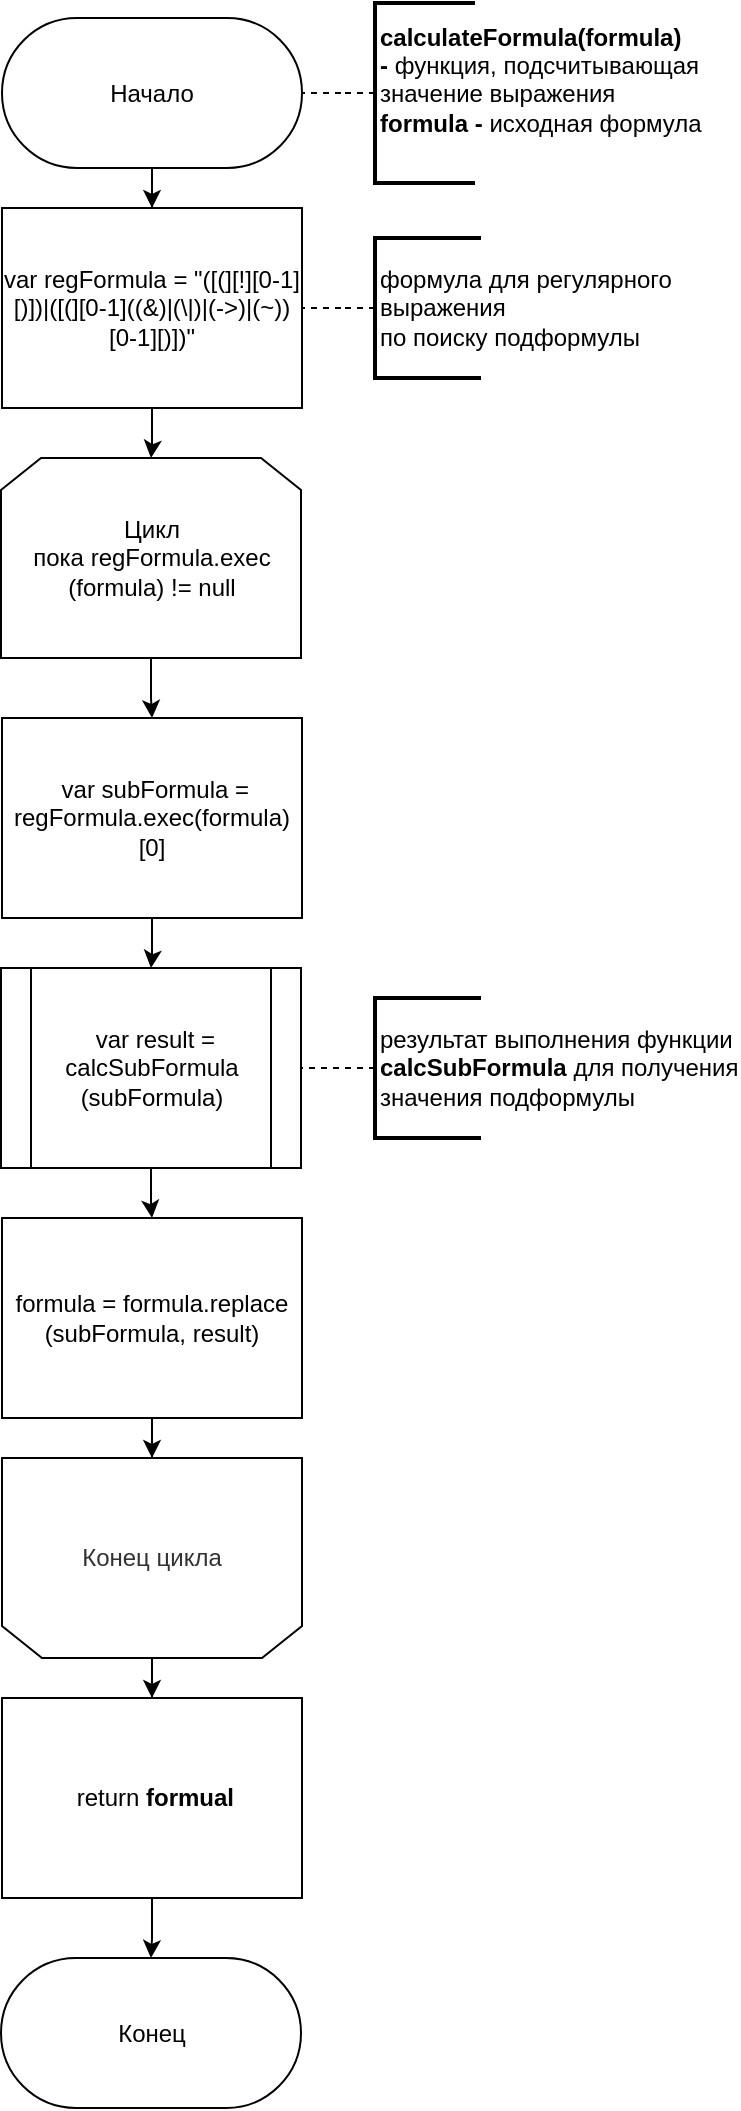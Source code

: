 <mxfile version="13.0.9" type="device"><diagram id="xgMqMEh9xn5HDZmL83U0" name="Страница 1"><mxGraphModel dx="1422" dy="713" grid="1" gridSize="10" guides="1" tooltips="1" connect="1" arrows="1" fold="1" page="1" pageScale="1" pageWidth="827" pageHeight="1169" math="0" shadow="0"><root><mxCell id="0"/><mxCell id="1" parent="0"/><mxCell id="f4tXJMEpHcrY6zIxnSxU-10" value="" style="edgeStyle=orthogonalEdgeStyle;rounded=0;orthogonalLoop=1;jettySize=auto;html=1;" parent="1" source="f4tXJMEpHcrY6zIxnSxU-4" target="f4tXJMEpHcrY6zIxnSxU-9" edge="1"><mxGeometry relative="1" as="geometry"/></mxCell><mxCell id="f4tXJMEpHcrY6zIxnSxU-4" value="Начало&lt;br&gt;" style="whiteSpace=wrap;html=1;rounded=1;arcSize=50;align=center;verticalAlign=middle;container=1;recursiveResize=0;strokeWidth=1;autosize=1;spacing=4;treeFolding=1;" parent="1" vertex="1"><mxGeometry x="105" y="40" width="150" height="75" as="geometry"/></mxCell><mxCell id="f4tXJMEpHcrY6zIxnSxU-5" style="edgeStyle=orthogonalEdgeStyle;rounded=0;orthogonalLoop=1;jettySize=auto;html=1;exitX=0;exitY=0.5;exitDx=0;exitDy=0;exitPerimeter=0;entryX=1;entryY=0.5;entryDx=0;entryDy=0;strokeColor=none;" parent="1" source="f4tXJMEpHcrY6zIxnSxU-7" target="f4tXJMEpHcrY6zIxnSxU-4" edge="1"><mxGeometry relative="1" as="geometry"/></mxCell><mxCell id="f4tXJMEpHcrY6zIxnSxU-6" style="edgeStyle=orthogonalEdgeStyle;rounded=0;orthogonalLoop=1;jettySize=auto;html=1;endArrow=none;endFill=0;strokeWidth=1;dashed=1;" parent="1" source="f4tXJMEpHcrY6zIxnSxU-7" target="f4tXJMEpHcrY6zIxnSxU-4" edge="1"><mxGeometry relative="1" as="geometry"/></mxCell><mxCell id="f4tXJMEpHcrY6zIxnSxU-7" value="&lt;b&gt;calculateFormula&lt;/b&gt;&lt;b&gt;(formula&lt;/b&gt;&lt;b&gt;)&lt;/b&gt;&lt;b&gt;&lt;br&gt;&lt;/b&gt;&lt;div&gt;&lt;b&gt;- &lt;/b&gt;функция, подсчитывающая&lt;br&gt;&lt;/div&gt;&lt;div&gt;значение выражения&lt;/div&gt;&lt;b&gt;formula&amp;nbsp;&lt;/b&gt;&lt;b&gt;- &lt;/b&gt;&lt;span&gt;исходная формула&lt;/span&gt;&lt;b&gt;&lt;br&gt;&lt;/b&gt;&lt;div&gt;&lt;br&gt;&lt;/div&gt;" style="strokeWidth=2;html=1;shape=mxgraph.flowchart.annotation_1;align=left;pointerEvents=1" parent="1" vertex="1"><mxGeometry x="291.5" y="32.5" width="50" height="90" as="geometry"/></mxCell><mxCell id="f4tXJMEpHcrY6zIxnSxU-13" value="" style="edgeStyle=orthogonalEdgeStyle;rounded=0;orthogonalLoop=1;jettySize=auto;html=1;" parent="1" source="f4tXJMEpHcrY6zIxnSxU-9" target="f4tXJMEpHcrY6zIxnSxU-12" edge="1"><mxGeometry relative="1" as="geometry"/></mxCell><mxCell id="f4tXJMEpHcrY6zIxnSxU-9" value="var regFormula =&amp;nbsp;&lt;span&gt;&quot;([(][!][0-1][)])|([(][0-1]((&amp;amp;)|(\|)|(-&amp;gt;)|(~))[0-1][)])&quot;&lt;/span&gt;" style="rounded=0;whiteSpace=wrap;html=1;" parent="1" vertex="1"><mxGeometry x="105" y="135" width="150" height="100" as="geometry"/></mxCell><mxCell id="f4tXJMEpHcrY6zIxnSxU-20" value="" style="edgeStyle=orthogonalEdgeStyle;rounded=0;orthogonalLoop=1;jettySize=auto;html=1;dashed=1;endArrow=none;endFill=0;" parent="1" source="f4tXJMEpHcrY6zIxnSxU-11" target="f4tXJMEpHcrY6zIxnSxU-9" edge="1"><mxGeometry relative="1" as="geometry"/></mxCell><mxCell id="f4tXJMEpHcrY6zIxnSxU-11" value="формула для регулярного &lt;br&gt;выражения&lt;br&gt;по поиску подформулы&lt;br&gt;" style="strokeWidth=2;html=1;shape=mxgraph.flowchart.annotation_1;align=left;pointerEvents=1" parent="1" vertex="1"><mxGeometry x="291.5" y="150" width="53" height="70" as="geometry"/></mxCell><mxCell id="f4tXJMEpHcrY6zIxnSxU-15" value="" style="edgeStyle=orthogonalEdgeStyle;rounded=0;orthogonalLoop=1;jettySize=auto;html=1;" parent="1" source="f4tXJMEpHcrY6zIxnSxU-12" target="f4tXJMEpHcrY6zIxnSxU-14" edge="1"><mxGeometry relative="1" as="geometry"/></mxCell><mxCell id="f4tXJMEpHcrY6zIxnSxU-12" value="Цикл пока&amp;nbsp;regFormula.exec&lt;br&gt;(formula) != null" style="shape=loopLimit;whiteSpace=wrap;html=1;" parent="1" vertex="1"><mxGeometry x="104.5" y="260" width="150" height="100" as="geometry"/></mxCell><mxCell id="f4tXJMEpHcrY6zIxnSxU-17" value="" style="edgeStyle=orthogonalEdgeStyle;rounded=0;orthogonalLoop=1;jettySize=auto;html=1;" parent="1" source="f4tXJMEpHcrY6zIxnSxU-14" target="f4tXJMEpHcrY6zIxnSxU-16" edge="1"><mxGeometry relative="1" as="geometry"/></mxCell><mxCell id="f4tXJMEpHcrY6zIxnSxU-14" value="&amp;nbsp;var subFormula = regFormula.exec(formula)[0]" style="rounded=0;whiteSpace=wrap;html=1;" parent="1" vertex="1"><mxGeometry x="105" y="390" width="150" height="100" as="geometry"/></mxCell><mxCell id="f4tXJMEpHcrY6zIxnSxU-22" value="" style="edgeStyle=orthogonalEdgeStyle;rounded=0;orthogonalLoop=1;jettySize=auto;html=1;endArrow=classic;endFill=1;" parent="1" source="f4tXJMEpHcrY6zIxnSxU-16" target="f4tXJMEpHcrY6zIxnSxU-21" edge="1"><mxGeometry relative="1" as="geometry"/></mxCell><mxCell id="f4tXJMEpHcrY6zIxnSxU-16" value="&amp;nbsp;var result = calcSubFormula&lt;br&gt;(subFormula)" style="shape=process;whiteSpace=wrap;html=1;backgroundOutline=1;" parent="1" vertex="1"><mxGeometry x="104.5" y="515" width="150" height="100" as="geometry"/></mxCell><mxCell id="f4tXJMEpHcrY6zIxnSxU-19" value="" style="edgeStyle=orthogonalEdgeStyle;rounded=0;orthogonalLoop=1;jettySize=auto;html=1;dashed=1;endArrow=none;endFill=0;" parent="1" source="f4tXJMEpHcrY6zIxnSxU-18" target="f4tXJMEpHcrY6zIxnSxU-16" edge="1"><mxGeometry relative="1" as="geometry"/></mxCell><mxCell id="f4tXJMEpHcrY6zIxnSxU-18" value="результат выполнения функции&amp;nbsp;&lt;b&gt;&lt;br&gt;calcSubFormula&lt;/b&gt;&amp;nbsp;для получения&lt;br&gt;значения подформулы&lt;br&gt;" style="strokeWidth=2;html=1;shape=mxgraph.flowchart.annotation_1;align=left;pointerEvents=1" parent="1" vertex="1"><mxGeometry x="291.5" y="530" width="53" height="70" as="geometry"/></mxCell><mxCell id="f4tXJMEpHcrY6zIxnSxU-24" value="" style="edgeStyle=orthogonalEdgeStyle;rounded=0;orthogonalLoop=1;jettySize=auto;html=1;endArrow=classic;endFill=1;" parent="1" source="f4tXJMEpHcrY6zIxnSxU-21" target="f4tXJMEpHcrY6zIxnSxU-23" edge="1"><mxGeometry relative="1" as="geometry"/></mxCell><mxCell id="f4tXJMEpHcrY6zIxnSxU-21" value="formula = formula.replace&lt;br&gt;(subFormula, result)" style="rounded=0;whiteSpace=wrap;html=1;" parent="1" vertex="1"><mxGeometry x="105" y="640" width="150" height="100" as="geometry"/></mxCell><mxCell id="Q72AjeKNeq9JFq22ZiiT-3" style="edgeStyle=orthogonalEdgeStyle;rounded=0;orthogonalLoop=1;jettySize=auto;html=1;" edge="1" parent="1" source="f4tXJMEpHcrY6zIxnSxU-23" target="f4tXJMEpHcrY6zIxnSxU-25"><mxGeometry relative="1" as="geometry"/></mxCell><mxCell id="f4tXJMEpHcrY6zIxnSxU-23" value="Конец цикла" style="shape=loopLimit;whiteSpace=wrap;html=1;rotation=0;textOpacity=80;direction=east;flipH=0;flipV=1;" parent="1" vertex="1"><mxGeometry x="105" y="760" width="150" height="100" as="geometry"/></mxCell><mxCell id="f4tXJMEpHcrY6zIxnSxU-28" value="" style="edgeStyle=orthogonalEdgeStyle;rounded=0;orthogonalLoop=1;jettySize=auto;html=1;endArrow=classic;endFill=1;" parent="1" source="f4tXJMEpHcrY6zIxnSxU-25" target="f4tXJMEpHcrY6zIxnSxU-27" edge="1"><mxGeometry relative="1" as="geometry"/></mxCell><mxCell id="f4tXJMEpHcrY6zIxnSxU-25" value="&amp;nbsp;return &lt;b&gt;formual&lt;/b&gt;" style="rounded=0;whiteSpace=wrap;html=1;" parent="1" vertex="1"><mxGeometry x="105" y="880" width="150" height="100" as="geometry"/></mxCell><mxCell id="f4tXJMEpHcrY6zIxnSxU-27" value="Конец&lt;br&gt;" style="whiteSpace=wrap;html=1;rounded=1;arcSize=50;align=center;verticalAlign=middle;container=1;recursiveResize=0;strokeWidth=1;autosize=1;spacing=4;treeFolding=1;" parent="1" vertex="1"><mxGeometry x="104.5" y="1010" width="150" height="75" as="geometry"/></mxCell></root></mxGraphModel></diagram></mxfile>
